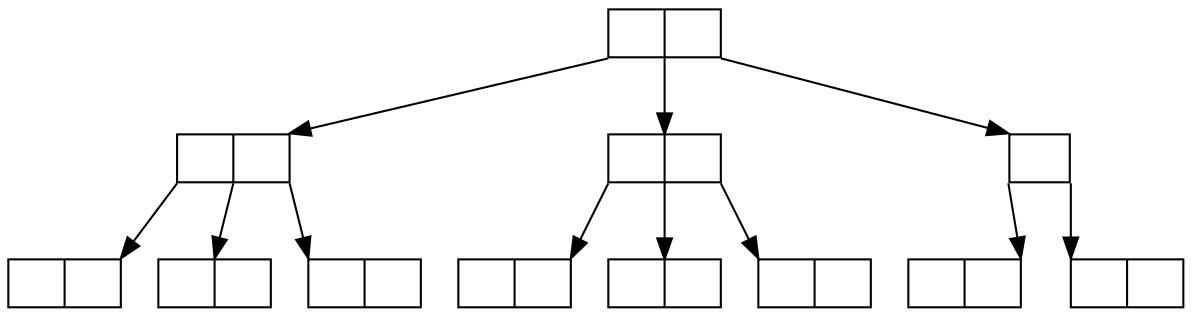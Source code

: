 digraph c3 {
    //Global graph settings
    graph[splines="false",ordering="out"];
    node [shape = record,height=.1,label="<f0>|<f1> "];

    //Special nodes
    n3[label="<f0>",width=.4];

    //Root
    n0:f0:sw -> n1:f1:ne;
    n0 -> n2;
    n0:f1:se -> n3:f0:nw;

    //Left child of root
    n1:f0:sw -> n4:f1:ne;
    n1:f0:se -> n5:f1:nw;
    n1:f1:se -> n6:f0:nw;

    //center child of root
    n2:f0:sw -> n7:f1:ne;
    n2 -> n8;
    n2:f1:se -> n9:f0:nw;

    //Right child of root
    n3:f0:sw -> n10:f1:ne;
    n3:f0:se -> n11:f0:nw;
}